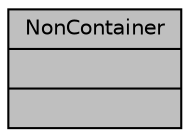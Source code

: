 digraph "NonContainer"
{
  edge [fontname="Helvetica",fontsize="10",labelfontname="Helvetica",labelfontsize="10"];
  node [fontname="Helvetica",fontsize="10",shape=record];
  Node1 [label="{NonContainer\n||}",height=0.2,width=0.4,color="black", fillcolor="grey75", style="filled", fontcolor="black"];
}
